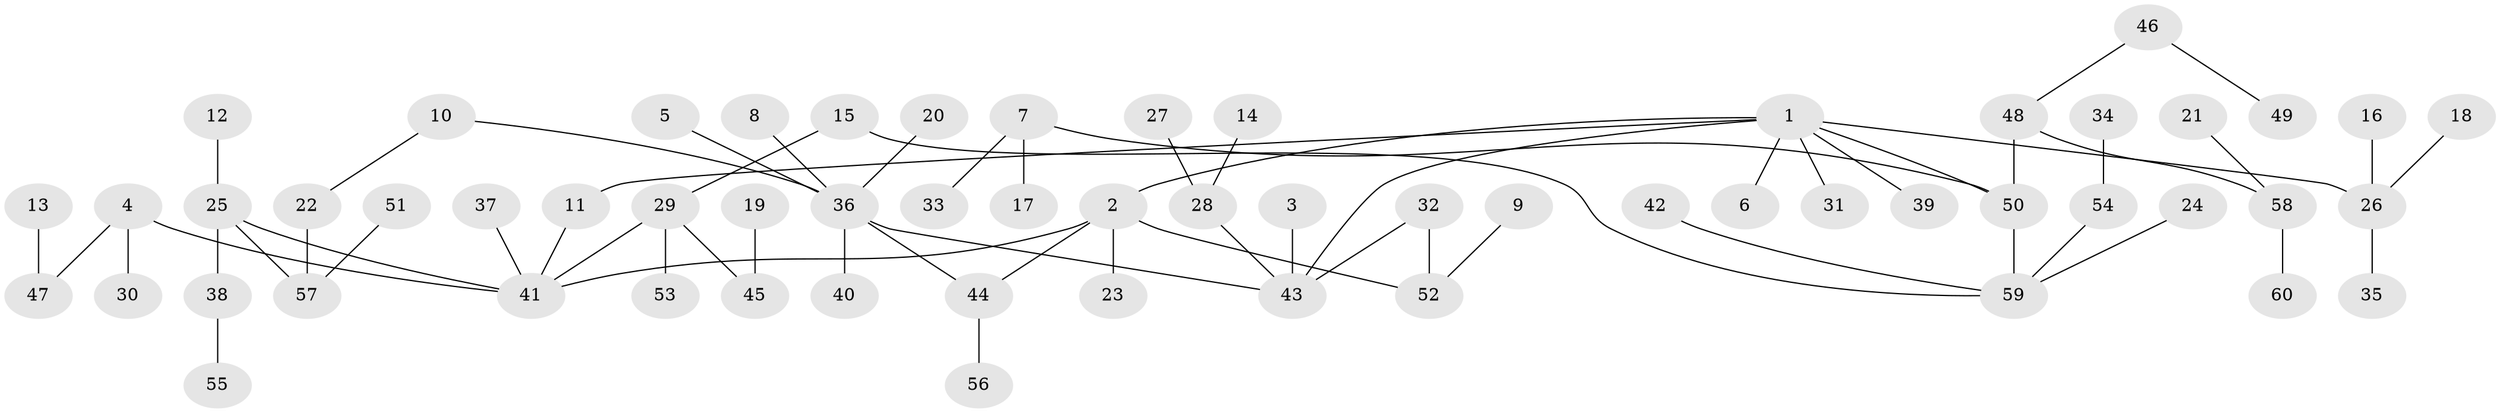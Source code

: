 // original degree distribution, {3: 0.14166666666666666, 6: 0.016666666666666666, 7: 0.008333333333333333, 4: 0.06666666666666667, 8: 0.008333333333333333, 1: 0.4666666666666667, 5: 0.03333333333333333, 2: 0.25833333333333336}
// Generated by graph-tools (version 1.1) at 2025/25/03/09/25 03:25:34]
// undirected, 60 vertices, 64 edges
graph export_dot {
graph [start="1"]
  node [color=gray90,style=filled];
  1;
  2;
  3;
  4;
  5;
  6;
  7;
  8;
  9;
  10;
  11;
  12;
  13;
  14;
  15;
  16;
  17;
  18;
  19;
  20;
  21;
  22;
  23;
  24;
  25;
  26;
  27;
  28;
  29;
  30;
  31;
  32;
  33;
  34;
  35;
  36;
  37;
  38;
  39;
  40;
  41;
  42;
  43;
  44;
  45;
  46;
  47;
  48;
  49;
  50;
  51;
  52;
  53;
  54;
  55;
  56;
  57;
  58;
  59;
  60;
  1 -- 2 [weight=1.0];
  1 -- 6 [weight=1.0];
  1 -- 11 [weight=1.0];
  1 -- 26 [weight=1.0];
  1 -- 31 [weight=1.0];
  1 -- 39 [weight=1.0];
  1 -- 43 [weight=1.0];
  1 -- 50 [weight=1.0];
  2 -- 23 [weight=1.0];
  2 -- 41 [weight=1.0];
  2 -- 44 [weight=1.0];
  2 -- 52 [weight=1.0];
  3 -- 43 [weight=1.0];
  4 -- 30 [weight=1.0];
  4 -- 41 [weight=1.0];
  4 -- 47 [weight=1.0];
  5 -- 36 [weight=1.0];
  7 -- 17 [weight=1.0];
  7 -- 33 [weight=1.0];
  7 -- 50 [weight=1.0];
  8 -- 36 [weight=1.0];
  9 -- 52 [weight=1.0];
  10 -- 22 [weight=1.0];
  10 -- 36 [weight=1.0];
  11 -- 41 [weight=1.0];
  12 -- 25 [weight=1.0];
  13 -- 47 [weight=1.0];
  14 -- 28 [weight=1.0];
  15 -- 29 [weight=1.0];
  15 -- 59 [weight=1.0];
  16 -- 26 [weight=1.0];
  18 -- 26 [weight=1.0];
  19 -- 45 [weight=1.0];
  20 -- 36 [weight=1.0];
  21 -- 58 [weight=1.0];
  22 -- 57 [weight=1.0];
  24 -- 59 [weight=1.0];
  25 -- 38 [weight=1.0];
  25 -- 41 [weight=1.0];
  25 -- 57 [weight=1.0];
  26 -- 35 [weight=1.0];
  27 -- 28 [weight=1.0];
  28 -- 43 [weight=1.0];
  29 -- 41 [weight=1.0];
  29 -- 45 [weight=1.0];
  29 -- 53 [weight=1.0];
  32 -- 43 [weight=1.0];
  32 -- 52 [weight=1.0];
  34 -- 54 [weight=1.0];
  36 -- 40 [weight=1.0];
  36 -- 43 [weight=1.0];
  36 -- 44 [weight=1.0];
  37 -- 41 [weight=1.0];
  38 -- 55 [weight=1.0];
  42 -- 59 [weight=1.0];
  44 -- 56 [weight=1.0];
  46 -- 48 [weight=1.0];
  46 -- 49 [weight=1.0];
  48 -- 50 [weight=1.0];
  48 -- 58 [weight=1.0];
  50 -- 59 [weight=1.0];
  51 -- 57 [weight=1.0];
  54 -- 59 [weight=1.0];
  58 -- 60 [weight=1.0];
}
